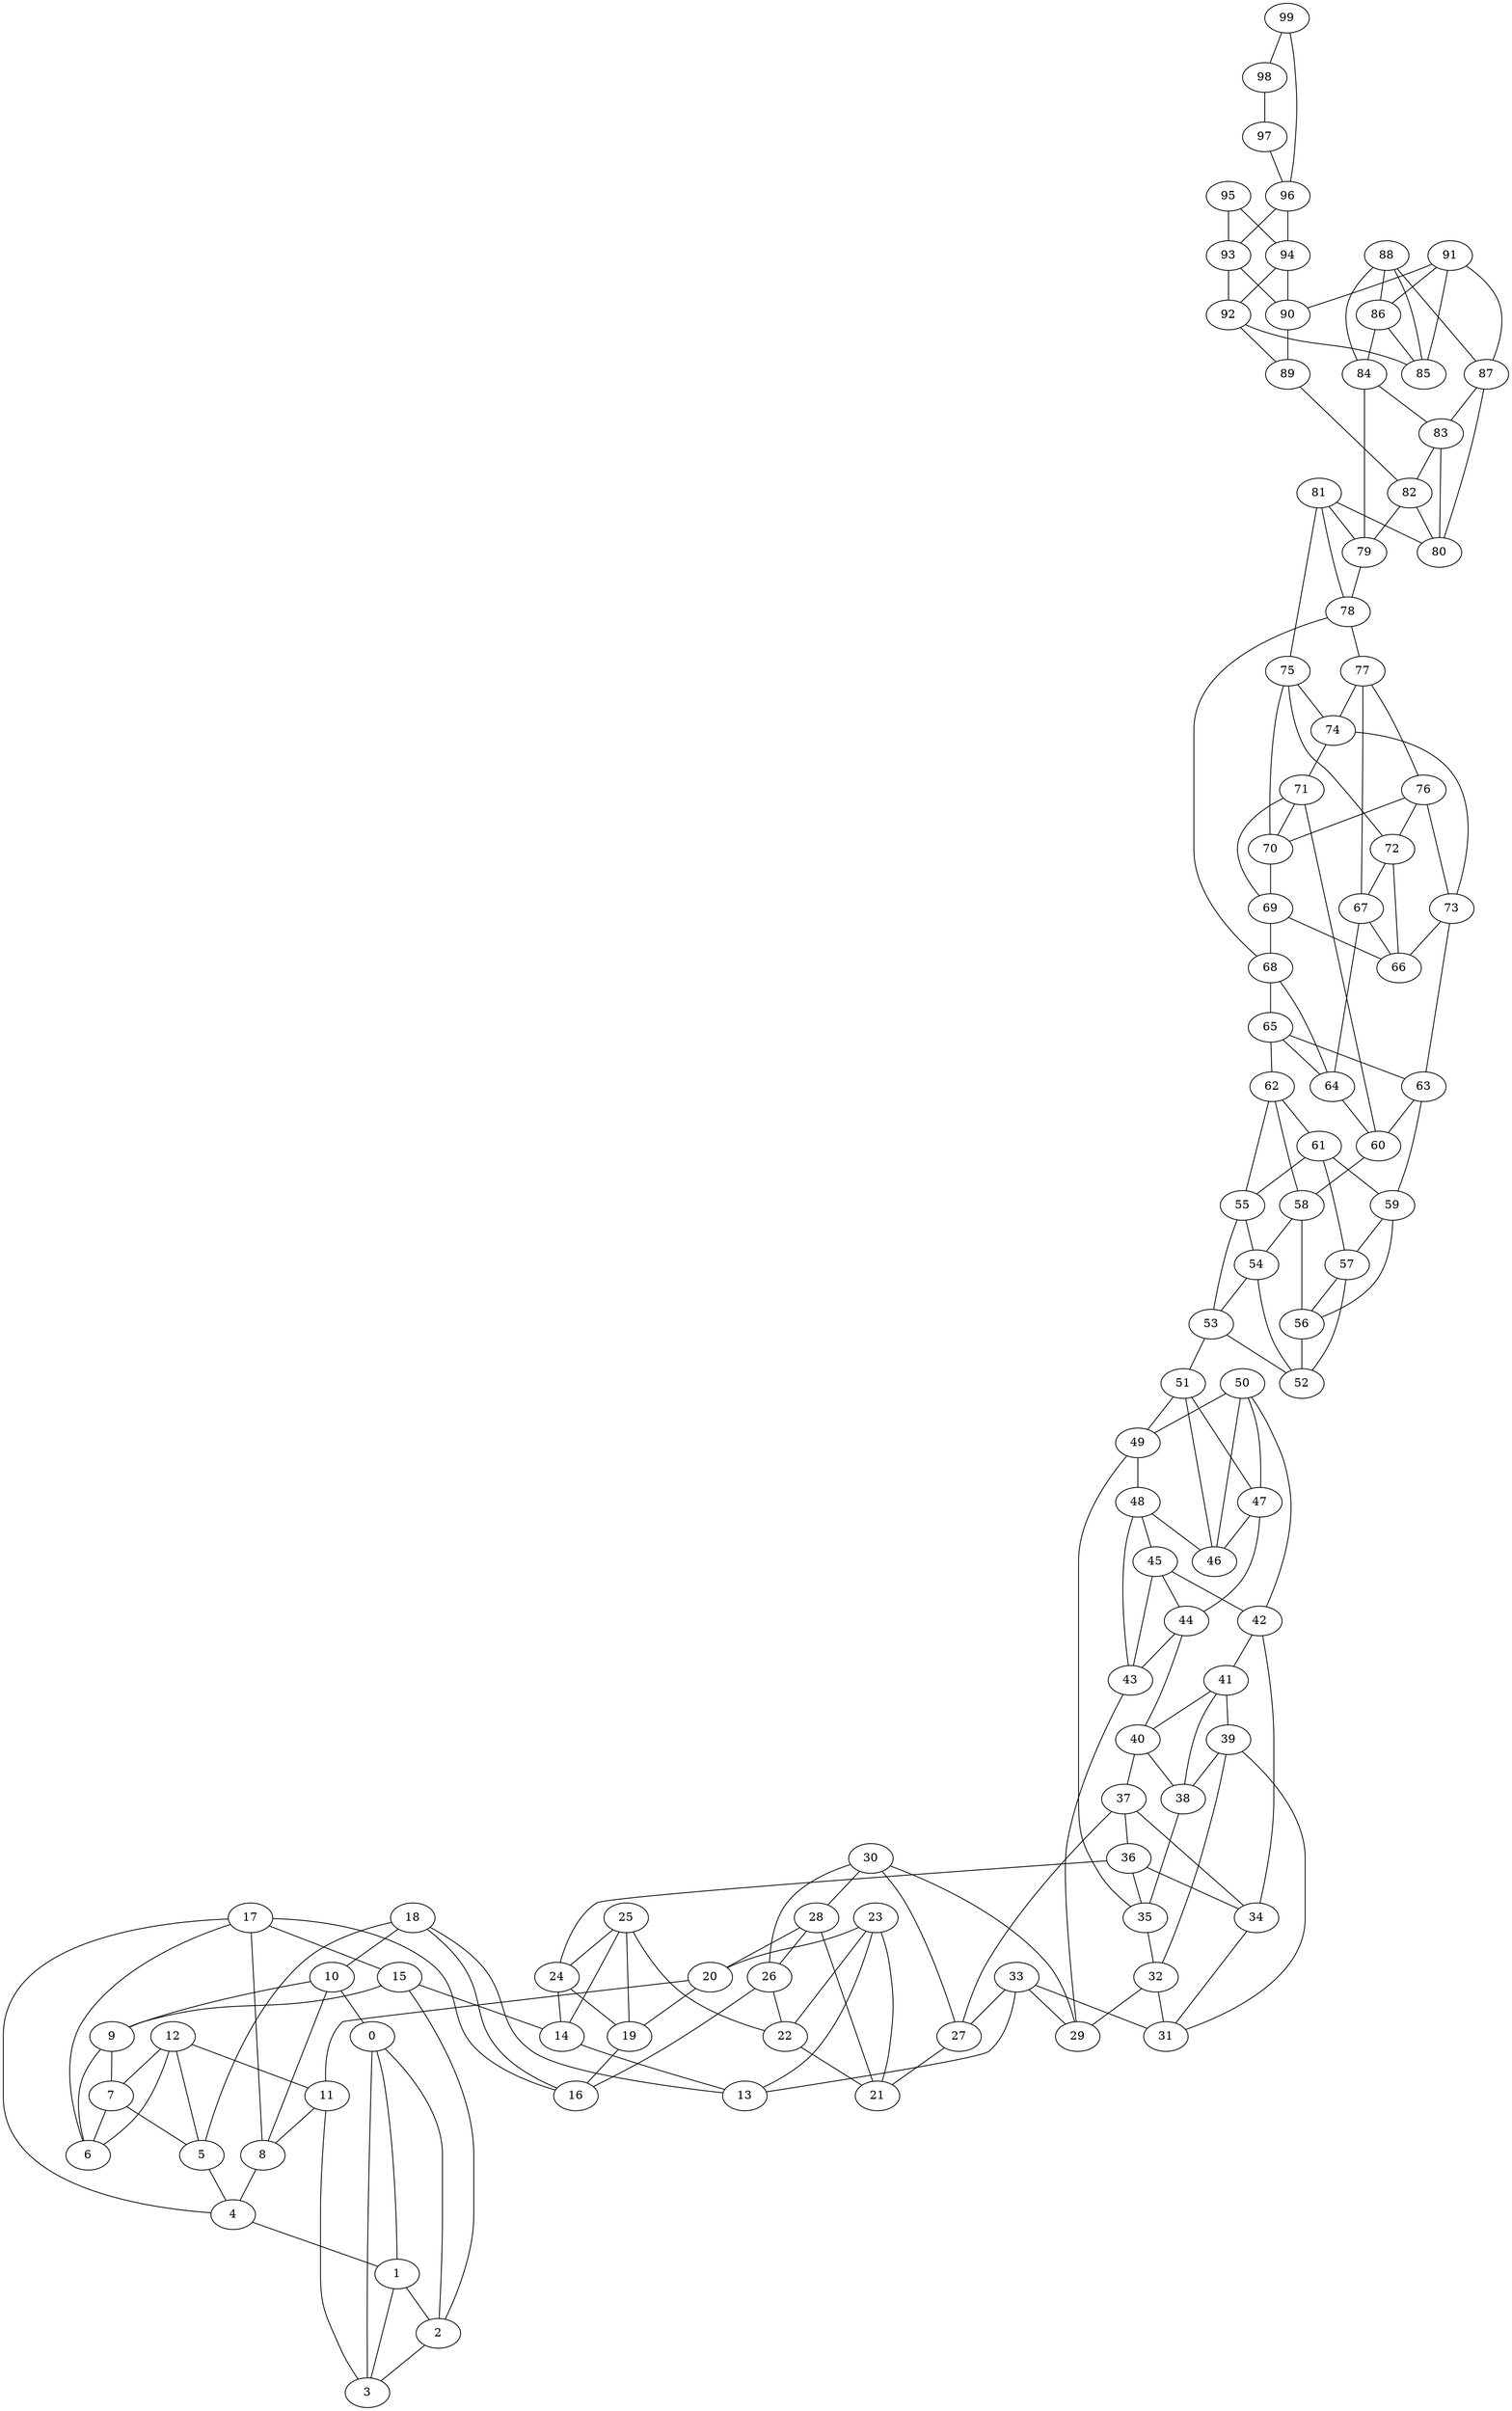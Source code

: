 graph {
	0 [label = 0]
	1 [label = 1]
	2 [label = 2]
	3 [label = 3]
	4 [label = 4]
	5 [label = 5]
	6 [label = 6]
	7 [label = 7]
	8 [label = 8]
	9 [label = 9]
	10 [label = 10]
	11 [label = 11]
	12 [label = 12]
	13 [label = 13]
	14 [label = 14]
	15 [label = 15]
	16 [label = 16]
	17 [label = 17]
	18 [label = 18]
	19 [label = 19]
	20 [label = 20]
	21 [label = 21]
	22 [label = 22]
	23 [label = 23]
	24 [label = 24]
	25 [label = 25]
	26 [label = 26]
	27 [label = 27]
	28 [label = 28]
	29 [label = 29]
	30 [label = 30]
	31 [label = 31]
	32 [label = 32]
	33 [label = 33]
	34 [label = 34]
	35 [label = 35]
	36 [label = 36]
	37 [label = 37]
	38 [label = 38]
	39 [label = 39]
	40 [label = 40]
	41 [label = 41]
	42 [label = 42]
	43 [label = 43]
	44 [label = 44]
	45 [label = 45]
	46 [label = 46]
	47 [label = 47]
	48 [label = 48]
	49 [label = 49]
	50 [label = 50]
	51 [label = 51]
	52 [label = 52]
	53 [label = 53]
	54 [label = 54]
	55 [label = 55]
	56 [label = 56]
	57 [label = 57]
	58 [label = 58]
	59 [label = 59]
	60 [label = 60]
	61 [label = 61]
	62 [label = 62]
	63 [label = 63]
	64 [label = 64]
	65 [label = 65]
	66 [label = 66]
	67 [label = 67]
	68 [label = 68]
	69 [label = 69]
	70 [label = 70]
	71 [label = 71]
	72 [label = 72]
	73 [label = 73]
	74 [label = 74]
	75 [label = 75]
	76 [label = 76]
	77 [label = 77]
	78 [label = 78]
	79 [label = 79]
	80 [label = 80]
	81 [label = 81]
	82 [label = 82]
	83 [label = 83]
	84 [label = 84]
	85 [label = 85]
	86 [label = 86]
	87 [label = 87]
	88 [label = 88]
	89 [label = 89]
	90 [label = 90]
	91 [label = 91]
	92 [label = 92]
	93 [label = 93]
	94 [label = 94]
	95 [label = 95]
	96 [label = 96]
	97 [label = 97]
	98 [label = 98]
	99 [label = 99]
	0--1;
	0--2;
	0--3;
	1--2;
	1--3;
	2--3;
	4--1;
	5--4;
	7--5;
	7--6;
	8--4;
	9--6;
	9--7;
	10--0;
	10--8;
	10--9;
	11--3;
	11--8;
	12--5;
	12--6;
	12--7;
	12--11;
	14--13;
	15--2;
	15--9;
	15--14;
	17--4;
	17--6;
	17--8;
	17--15;
	17--16;
	18--5;
	18--10;
	18--13;
	18--16;
	19--16;
	20--11;
	20--19;
	22--21;
	23--13;
	23--20;
	23--21;
	23--22;
	24--14;
	24--19;
	25--14;
	25--19;
	25--22;
	25--24;
	26--16;
	26--22;
	27--21;
	28--20;
	28--21;
	28--26;
	30--26;
	30--27;
	30--28;
	30--29;
	32--29;
	32--31;
	33--13;
	33--27;
	33--29;
	33--31;
	34--31;
	35--32;
	36--24;
	36--34;
	36--35;
	37--27;
	37--34;
	37--36;
	38--35;
	39--31;
	39--32;
	39--38;
	40--37;
	40--38;
	41--38;
	41--39;
	41--40;
	42--34;
	42--41;
	43--29;
	44--40;
	44--43;
	45--42;
	45--43;
	45--44;
	47--44;
	47--46;
	48--43;
	48--45;
	48--46;
	49--35;
	49--48;
	50--42;
	50--46;
	50--47;
	50--49;
	51--46;
	51--47;
	51--49;
	53--51;
	53--52;
	54--52;
	54--53;
	55--53;
	55--54;
	56--52;
	57--52;
	57--56;
	58--54;
	58--56;
	59--56;
	59--57;
	60--58;
	61--55;
	61--57;
	61--59;
	62--55;
	62--58;
	62--61;
	63--59;
	63--60;
	64--60;
	65--62;
	65--63;
	65--64;
	67--64;
	67--66;
	68--64;
	68--65;
	69--66;
	69--68;
	70--69;
	71--60;
	71--69;
	71--70;
	72--66;
	72--67;
	73--63;
	73--66;
	74--71;
	74--73;
	75--70;
	75--72;
	75--74;
	76--70;
	76--72;
	76--73;
	77--67;
	77--74;
	77--76;
	78--68;
	78--77;
	79--78;
	81--75;
	81--78;
	81--79;
	81--80;
	82--79;
	82--80;
	83--80;
	83--82;
	84--79;
	84--83;
	86--84;
	86--85;
	87--80;
	87--83;
	88--84;
	88--85;
	88--86;
	88--87;
	89--82;
	90--89;
	91--85;
	91--86;
	91--87;
	91--90;
	92--85;
	92--89;
	93--90;
	93--92;
	94--90;
	94--92;
	95--93;
	95--94;
	96--93;
	96--94;
	97--96;
	98--97;
	99--96;
	99--98;
}